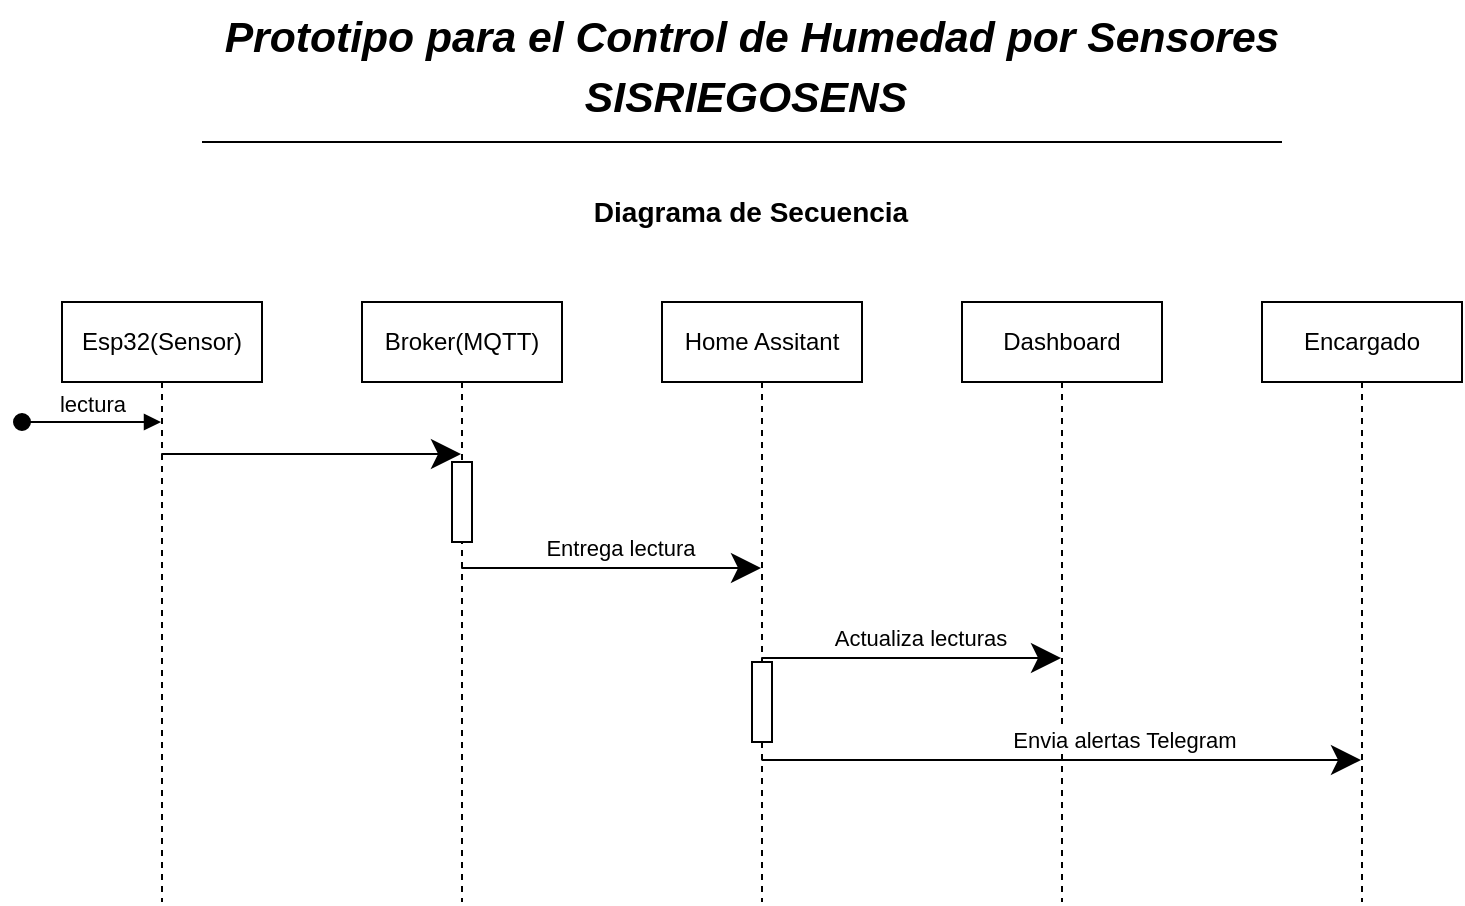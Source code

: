 <mxfile version="28.2.1">
  <diagram name="Page-1" id="2YBvvXClWsGukQMizWep">
    <mxGraphModel dx="748" dy="377" grid="1" gridSize="10" guides="1" tooltips="1" connect="1" arrows="1" fold="1" page="1" pageScale="1" pageWidth="850" pageHeight="1100" math="0" shadow="0">
      <root>
        <mxCell id="0" />
        <mxCell id="1" parent="0" />
        <mxCell id="0-Ma1u868qorisCAPSO0-43" value="" style="group" parent="1" vertex="1" connectable="0">
          <mxGeometry x="60" y="160.0" width="720" height="300.0" as="geometry" />
        </mxCell>
        <mxCell id="0-Ma1u868qorisCAPSO0-10" value="lectura" style="html=1;verticalAlign=bottom;startArrow=oval;endArrow=block;startSize=8;curved=0;rounded=0;" parent="0-Ma1u868qorisCAPSO0-43" target="0-Ma1u868qorisCAPSO0-11" edge="1">
          <mxGeometry relative="1" as="geometry">
            <mxPoint y="60.0" as="sourcePoint" />
            <mxPoint x="70.0" y="40" as="targetPoint" />
          </mxGeometry>
        </mxCell>
        <mxCell id="0-Ma1u868qorisCAPSO0-11" value="Esp32(Sensor)" style="shape=umlLifeline;perimeter=lifelinePerimeter;whiteSpace=wrap;html=1;container=1;dropTarget=0;collapsible=0;recursiveResize=0;outlineConnect=0;portConstraint=eastwest;newEdgeStyle={&quot;curved&quot;:0,&quot;rounded&quot;:0};" parent="0-Ma1u868qorisCAPSO0-43" vertex="1">
          <mxGeometry x="20.0" width="100" height="300" as="geometry" />
        </mxCell>
        <mxCell id="0-Ma1u868qorisCAPSO0-12" value="Broker(MQTT)" style="shape=umlLifeline;perimeter=lifelinePerimeter;whiteSpace=wrap;html=1;container=1;dropTarget=0;collapsible=0;recursiveResize=0;outlineConnect=0;portConstraint=eastwest;newEdgeStyle={&quot;curved&quot;:0,&quot;rounded&quot;:0};" parent="0-Ma1u868qorisCAPSO0-43" vertex="1">
          <mxGeometry x="170" y="1.137e-13" width="100" height="300" as="geometry" />
        </mxCell>
        <mxCell id="0-Ma1u868qorisCAPSO0-14" value="" style="html=1;points=[[0,0,0,0,5],[0,1,0,0,-5],[1,0,0,0,5],[1,1,0,0,-5]];perimeter=orthogonalPerimeter;outlineConnect=0;targetShapes=umlLifeline;portConstraint=eastwest;newEdgeStyle={&quot;curved&quot;:0,&quot;rounded&quot;:0};" parent="0-Ma1u868qorisCAPSO0-12" vertex="1">
          <mxGeometry x="45" y="80" width="10" height="40" as="geometry" />
        </mxCell>
        <mxCell id="0-Ma1u868qorisCAPSO0-13" value="" style="endArrow=classic;endFill=1;endSize=12;html=1;rounded=0;" parent="0-Ma1u868qorisCAPSO0-43" edge="1">
          <mxGeometry width="160" relative="1" as="geometry">
            <mxPoint x="69.63" y="76" as="sourcePoint" />
            <mxPoint x="219.5" y="76" as="targetPoint" />
          </mxGeometry>
        </mxCell>
        <mxCell id="0-Ma1u868qorisCAPSO0-17" value="" style="endArrow=classic;endFill=1;endSize=12;html=1;rounded=0;" parent="0-Ma1u868qorisCAPSO0-43" target="0-Ma1u868qorisCAPSO0-19" edge="1">
          <mxGeometry width="160" relative="1" as="geometry">
            <mxPoint x="219.63" y="133" as="sourcePoint" />
            <mxPoint x="369.5" y="133" as="targetPoint" />
          </mxGeometry>
        </mxCell>
        <mxCell id="0-Ma1u868qorisCAPSO0-18" value="Entrega lectura" style="edgeLabel;html=1;align=center;verticalAlign=middle;resizable=0;points=[];" parent="0-Ma1u868qorisCAPSO0-17" vertex="1" connectable="0">
          <mxGeometry x="0.354" y="2" relative="1" as="geometry">
            <mxPoint x="-22" y="-8" as="offset" />
          </mxGeometry>
        </mxCell>
        <mxCell id="0-Ma1u868qorisCAPSO0-19" value="Home Assitant" style="shape=umlLifeline;perimeter=lifelinePerimeter;whiteSpace=wrap;html=1;container=1;dropTarget=0;collapsible=0;recursiveResize=0;outlineConnect=0;portConstraint=eastwest;newEdgeStyle={&quot;curved&quot;:0,&quot;rounded&quot;:0};" parent="0-Ma1u868qorisCAPSO0-43" vertex="1">
          <mxGeometry x="320" y="1.137e-13" width="100" height="300" as="geometry" />
        </mxCell>
        <mxCell id="0-Ma1u868qorisCAPSO0-27" value="" style="html=1;points=[[0,0,0,0,5],[0,1,0,0,-5],[1,0,0,0,5],[1,1,0,0,-5]];perimeter=orthogonalPerimeter;outlineConnect=0;targetShapes=umlLifeline;portConstraint=eastwest;newEdgeStyle={&quot;curved&quot;:0,&quot;rounded&quot;:0};" parent="0-Ma1u868qorisCAPSO0-19" vertex="1">
          <mxGeometry x="45" y="180" width="10" height="40" as="geometry" />
        </mxCell>
        <mxCell id="0-Ma1u868qorisCAPSO0-20" value="Dashboard" style="shape=umlLifeline;perimeter=lifelinePerimeter;whiteSpace=wrap;html=1;container=1;dropTarget=0;collapsible=0;recursiveResize=0;outlineConnect=0;portConstraint=eastwest;newEdgeStyle={&quot;curved&quot;:0,&quot;rounded&quot;:0};" parent="0-Ma1u868qorisCAPSO0-43" vertex="1">
          <mxGeometry x="470" y="1.137e-13" width="100" height="300" as="geometry" />
        </mxCell>
        <mxCell id="0-Ma1u868qorisCAPSO0-21" value="" style="endArrow=classic;endFill=1;endSize=12;html=1;rounded=0;" parent="0-Ma1u868qorisCAPSO0-43" edge="1">
          <mxGeometry width="160" relative="1" as="geometry">
            <mxPoint x="369.63" y="178" as="sourcePoint" />
            <mxPoint x="519.5" y="178" as="targetPoint" />
          </mxGeometry>
        </mxCell>
        <mxCell id="0-Ma1u868qorisCAPSO0-22" value="Actualiza lecturas" style="edgeLabel;html=1;align=center;verticalAlign=middle;resizable=0;points=[];" parent="0-Ma1u868qorisCAPSO0-21" vertex="1" connectable="0">
          <mxGeometry x="0.354" y="2" relative="1" as="geometry">
            <mxPoint x="-22" y="-8" as="offset" />
          </mxGeometry>
        </mxCell>
        <mxCell id="0-Ma1u868qorisCAPSO0-23" value="Encargado" style="shape=umlLifeline;perimeter=lifelinePerimeter;whiteSpace=wrap;html=1;container=1;dropTarget=0;collapsible=0;recursiveResize=0;outlineConnect=0;portConstraint=eastwest;newEdgeStyle={&quot;curved&quot;:0,&quot;rounded&quot;:0};" parent="0-Ma1u868qorisCAPSO0-43" vertex="1">
          <mxGeometry x="620" y="1.137e-13" width="100" height="300" as="geometry" />
        </mxCell>
        <mxCell id="0-Ma1u868qorisCAPSO0-24" value="" style="endArrow=classic;endFill=1;endSize=12;html=1;rounded=0;" parent="0-Ma1u868qorisCAPSO0-43" edge="1">
          <mxGeometry width="160" relative="1" as="geometry">
            <mxPoint x="369.786" y="229.0" as="sourcePoint" />
            <mxPoint x="669.5" y="229.0" as="targetPoint" />
          </mxGeometry>
        </mxCell>
        <mxCell id="0-Ma1u868qorisCAPSO0-25" value="Envia alertas Telegram" style="edgeLabel;html=1;align=center;verticalAlign=middle;resizable=0;points=[];" parent="0-Ma1u868qorisCAPSO0-24" vertex="1" connectable="0">
          <mxGeometry x="0.354" y="2" relative="1" as="geometry">
            <mxPoint x="-22" y="-8" as="offset" />
          </mxGeometry>
        </mxCell>
        <mxCell id="0-Ma1u868qorisCAPSO0-44" value="" style="group" parent="1" vertex="1" connectable="0">
          <mxGeometry x="75" y="10" width="700" height="70" as="geometry" />
        </mxCell>
        <mxCell id="0-Ma1u868qorisCAPSO0-45" value="&lt;div style=&quot;-webkit-user-drag: none; -webkit-tap-highlight-color: transparent; margin: 0px; padding: 0px; user-select: text; clear: both; cursor: text; overflow: visible; position: relative; direction: ltr; color: rgb(0, 0, 0); font-family: &amp;quot;Segoe UI&amp;quot;, &amp;quot;Segoe UI Web&amp;quot;, Arial, Verdana, sans-serif; text-align: start;&quot; class=&quot;OutlineElement Ltr SCXW107485866 BCX0&quot;&gt;&lt;p style=&quot;-webkit-user-drag: none; -webkit-tap-highlight-color: transparent; margin: 5.267px 0px 0px; padding: 0px; user-select: text; overflow-wrap: break-word; white-space-collapse: preserve; vertical-align: baseline; font-kerning: none; color: windowtext; text-align: center;&quot; class=&quot;Paragraph SCXW107485866 BCX0&quot;&gt;&lt;span style=&quot;-webkit-user-drag: none; -webkit-tap-highlight-color: transparent; margin: 0px; padding: 0px; user-select: text; font-size: 16pt; font-style: italic; line-height: 25px; font-family: Arial, Arial_EmbeddedFont, Arial_MSFontService, sans-serif; font-weight: bold; background-color: light-dark(#ffffff, var(--ge-dark-color, #121212)); font-variant-ligatures: none !important;&quot; class=&quot;TextRun SCXW107485866 BCX0&quot; lang=&quot;ES-ES&quot; data-contrast=&quot;auto&quot;&gt;Prototipo para el Control de Humedad por Sensores&lt;/span&gt;&lt;/p&gt;&lt;p style=&quot;-webkit-user-drag: none; -webkit-tap-highlight-color: transparent; margin: 5.267px 0px 0px; padding: 0px; user-select: text; overflow-wrap: break-word; white-space-collapse: preserve; vertical-align: baseline; font-kerning: none; color: windowtext; text-align: center;&quot; class=&quot;Paragraph SCXW107485866 BCX0&quot;&gt;&lt;span style=&quot;-webkit-user-drag: none; -webkit-tap-highlight-color: transparent; margin: 0px; padding: 0px; user-select: text; font-size: 16pt; font-style: italic; line-height: 25px; font-family: Arial, Arial_EmbeddedFont, Arial_MSFontService, sans-serif; font-weight: bold; background-color: light-dark(#ffffff, var(--ge-dark-color, #121212)); font-variant-ligatures: none !important;&quot; class=&quot;TextRun SCXW107485866 BCX0&quot; lang=&quot;ES-ES&quot; data-contrast=&quot;auto&quot;&gt;SISRIEGOSENS &lt;/span&gt;&lt;/p&gt;&lt;/div&gt;" style="text;html=1;align=center;verticalAlign=middle;whiteSpace=wrap;rounded=0;fillColor=default;fillStyle=dashed;" parent="0-Ma1u868qorisCAPSO0-44" vertex="1">
          <mxGeometry width="700" height="60" as="geometry" />
        </mxCell>
        <mxCell id="0-Ma1u868qorisCAPSO0-46" value="" style="endArrow=none;html=1;rounded=0;" parent="0-Ma1u868qorisCAPSO0-44" edge="1">
          <mxGeometry width="50" height="50" relative="1" as="geometry">
            <mxPoint x="75" y="70" as="sourcePoint" />
            <mxPoint x="615" y="70" as="targetPoint" />
            <Array as="points">
              <mxPoint x="355" y="70" />
            </Array>
          </mxGeometry>
        </mxCell>
        <mxCell id="0-Ma1u868qorisCAPSO0-47" value="Diagrama de Secuencia" style="text;html=1;align=center;verticalAlign=middle;whiteSpace=wrap;rounded=0;fontSize=14;fontStyle=1" parent="1" vertex="1">
          <mxGeometry x="327" y="100" width="195" height="30" as="geometry" />
        </mxCell>
      </root>
    </mxGraphModel>
  </diagram>
</mxfile>
